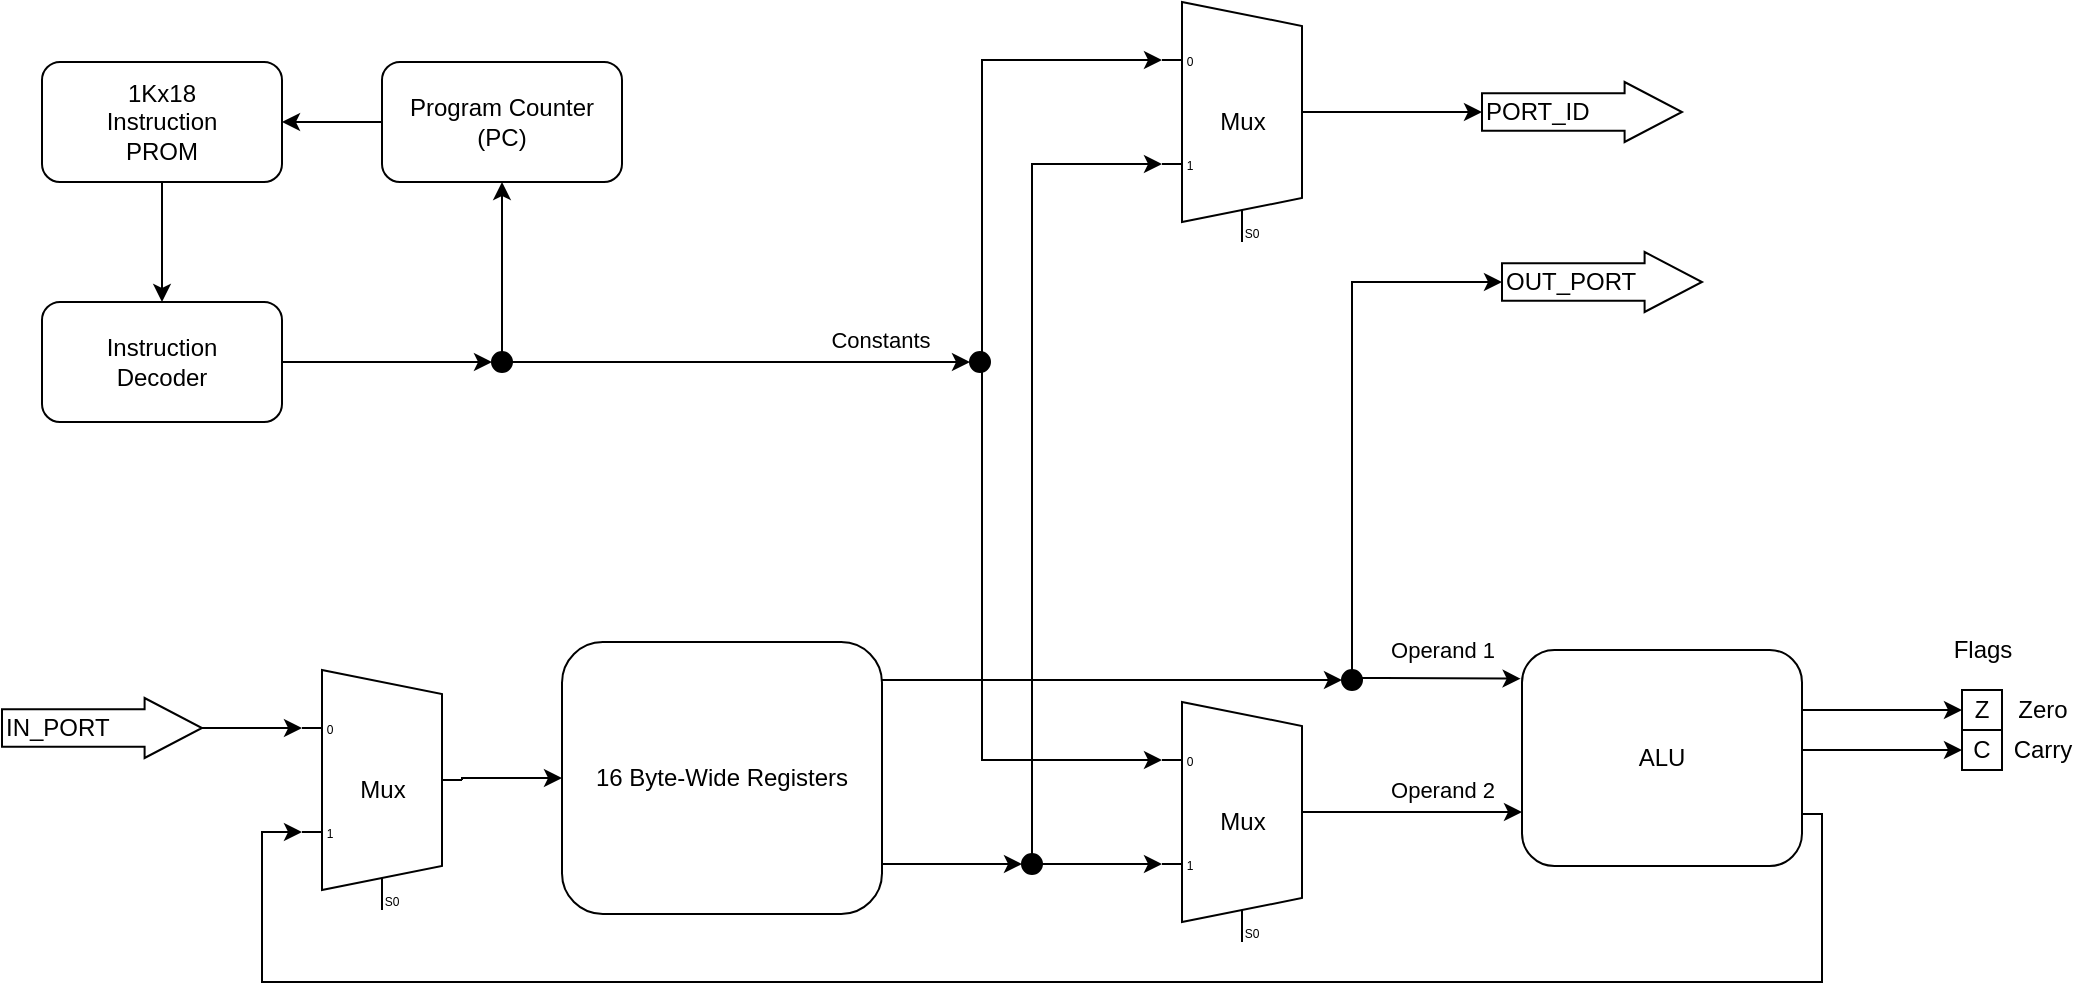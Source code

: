 <mxfile version="13.0.3" type="device"><diagram name="Page-1" id="7e0a89b8-554c-2b80-1dc8-d5c74ca68de4"><mxGraphModel dx="1718" dy="985" grid="1" gridSize="10" guides="1" tooltips="1" connect="1" arrows="1" fold="1" page="1" pageScale="1" pageWidth="1100" pageHeight="850" background="#ffffff" math="0" shadow="0"><root><mxCell id="0"/><mxCell id="1" parent="0"/><mxCell id="6MF3rGQGA5snGvqIxxNK-12" style="edgeStyle=orthogonalEdgeStyle;rounded=0;orthogonalLoop=1;jettySize=auto;html=1;" edge="1" parent="1" source="6MF3rGQGA5snGvqIxxNK-8" target="6MF3rGQGA5snGvqIxxNK-10"><mxGeometry relative="1" as="geometry"/></mxCell><mxCell id="6MF3rGQGA5snGvqIxxNK-8" value="1Kx18&lt;br&gt;Instruction&lt;br&gt;PROM" style="rounded=1;whiteSpace=wrap;html=1;" vertex="1" parent="1"><mxGeometry x="40" y="40" width="120" height="60" as="geometry"/></mxCell><mxCell id="6MF3rGQGA5snGvqIxxNK-11" style="edgeStyle=orthogonalEdgeStyle;rounded=0;orthogonalLoop=1;jettySize=auto;html=1;" edge="1" parent="1" source="6MF3rGQGA5snGvqIxxNK-9" target="6MF3rGQGA5snGvqIxxNK-8"><mxGeometry relative="1" as="geometry"/></mxCell><mxCell id="6MF3rGQGA5snGvqIxxNK-9" value="Program Counter&lt;br&gt;(PC)" style="rounded=1;whiteSpace=wrap;html=1;" vertex="1" parent="1"><mxGeometry x="210" y="40" width="120" height="60" as="geometry"/></mxCell><mxCell id="6MF3rGQGA5snGvqIxxNK-39" style="edgeStyle=orthogonalEdgeStyle;rounded=0;orthogonalLoop=1;jettySize=auto;html=1;fillColor=#ffffff;" edge="1" parent="1" source="6MF3rGQGA5snGvqIxxNK-10" target="6MF3rGQGA5snGvqIxxNK-37"><mxGeometry relative="1" as="geometry"/></mxCell><mxCell id="6MF3rGQGA5snGvqIxxNK-10" value="Instruction&lt;br&gt;Decoder" style="rounded=1;whiteSpace=wrap;html=1;" vertex="1" parent="1"><mxGeometry x="40" y="160" width="120" height="60" as="geometry"/></mxCell><mxCell id="6MF3rGQGA5snGvqIxxNK-49" style="edgeStyle=orthogonalEdgeStyle;rounded=0;orthogonalLoop=1;jettySize=auto;html=1;fillColor=#ffffff;" edge="1" parent="1" source="6MF3rGQGA5snGvqIxxNK-14" target="6MF3rGQGA5snGvqIxxNK-47"><mxGeometry relative="1" as="geometry"><Array as="points"><mxPoint x="480" y="441"/><mxPoint x="480" y="441"/></Array></mxGeometry></mxCell><mxCell id="6MF3rGQGA5snGvqIxxNK-52" style="edgeStyle=orthogonalEdgeStyle;rounded=0;orthogonalLoop=1;jettySize=auto;html=1;fillColor=#ffffff;entryX=0;entryY=0.5;entryDx=0;entryDy=0;" edge="1" parent="1" source="6MF3rGQGA5snGvqIxxNK-14" target="6MF3rGQGA5snGvqIxxNK-48"><mxGeometry relative="1" as="geometry"><mxPoint x="650" y="200" as="targetPoint"/><Array as="points"><mxPoint x="570" y="349"/><mxPoint x="570" y="349"/></Array></mxGeometry></mxCell><mxCell id="6MF3rGQGA5snGvqIxxNK-14" value="16 Byte-Wide Registers" style="rounded=1;whiteSpace=wrap;html=1;" vertex="1" parent="1"><mxGeometry x="300" y="330" width="160" height="136" as="geometry"/></mxCell><mxCell id="6MF3rGQGA5snGvqIxxNK-19" style="edgeStyle=orthogonalEdgeStyle;rounded=0;orthogonalLoop=1;jettySize=auto;html=1;fillColor=#ffffff;entryX=0;entryY=0.217;entryDx=0;entryDy=3;entryPerimeter=0;" edge="1" parent="1" source="6MF3rGQGA5snGvqIxxNK-18" target="6MF3rGQGA5snGvqIxxNK-25"><mxGeometry relative="1" as="geometry"/></mxCell><mxCell id="6MF3rGQGA5snGvqIxxNK-18" value="IN_PORT" style="shape=singleArrow;whiteSpace=wrap;html=1;arrowWidth=0.629;arrowSize=0.287;align=left;" vertex="1" parent="1"><mxGeometry x="20" y="358" width="100" height="30" as="geometry"/></mxCell><mxCell id="6MF3rGQGA5snGvqIxxNK-20" value="PORT_ID" style="shape=singleArrow;whiteSpace=wrap;html=1;arrowWidth=0.629;arrowSize=0.287;align=left;" vertex="1" parent="1"><mxGeometry x="760" y="50" width="100" height="30" as="geometry"/></mxCell><mxCell id="6MF3rGQGA5snGvqIxxNK-21" value="OUT_PORT" style="shape=singleArrow;whiteSpace=wrap;html=1;arrowWidth=0.629;arrowSize=0.287;align=left;" vertex="1" parent="1"><mxGeometry x="770" y="135" width="100" height="30" as="geometry"/></mxCell><mxCell id="6MF3rGQGA5snGvqIxxNK-23" style="edgeStyle=orthogonalEdgeStyle;rounded=0;orthogonalLoop=1;jettySize=auto;html=1;exitX=1;exitY=0.5;exitDx=0;exitDy=-5;exitPerimeter=0;fillColor=#ffffff;" edge="1" parent="1" source="6MF3rGQGA5snGvqIxxNK-22" target="6MF3rGQGA5snGvqIxxNK-20"><mxGeometry relative="1" as="geometry"/></mxCell><mxCell id="6MF3rGQGA5snGvqIxxNK-22" value="Mux" style="shadow=0;dashed=0;align=center;html=1;strokeWidth=1;shape=mxgraph.electrical.abstract.mux2;" vertex="1" parent="1"><mxGeometry x="600" y="10" width="80" height="120" as="geometry"/></mxCell><mxCell id="6MF3rGQGA5snGvqIxxNK-27" style="edgeStyle=orthogonalEdgeStyle;rounded=0;orthogonalLoop=1;jettySize=auto;html=1;exitX=1;exitY=0.5;exitDx=0;exitDy=-5;exitPerimeter=0;fillColor=#ffffff;entryX=0;entryY=0.5;entryDx=0;entryDy=0;" edge="1" parent="1" source="6MF3rGQGA5snGvqIxxNK-25" target="6MF3rGQGA5snGvqIxxNK-14"><mxGeometry relative="1" as="geometry"><mxPoint x="260.0" y="393" as="targetPoint"/><Array as="points"><mxPoint x="250" y="398"/></Array></mxGeometry></mxCell><mxCell id="6MF3rGQGA5snGvqIxxNK-25" value="Mux" style="shadow=0;dashed=0;align=center;html=1;strokeWidth=1;shape=mxgraph.electrical.abstract.mux2;" vertex="1" parent="1"><mxGeometry x="170" y="344" width="80" height="120" as="geometry"/></mxCell><mxCell id="6MF3rGQGA5snGvqIxxNK-31" style="edgeStyle=orthogonalEdgeStyle;rounded=0;orthogonalLoop=1;jettySize=auto;html=1;exitX=1;exitY=0.5;exitDx=0;exitDy=0;fillColor=#ffffff;entryX=0;entryY=0.65;entryDx=0;entryDy=3;entryPerimeter=0;" edge="1" parent="1" target="6MF3rGQGA5snGvqIxxNK-25"><mxGeometry relative="1" as="geometry"><mxPoint x="920" y="412" as="sourcePoint"/><mxPoint x="190" y="468" as="targetPoint"/><Array as="points"><mxPoint x="920" y="416"/><mxPoint x="930" y="416"/><mxPoint x="930" y="500"/><mxPoint x="150" y="500"/><mxPoint x="150" y="425"/></Array></mxGeometry></mxCell><mxCell id="6MF3rGQGA5snGvqIxxNK-35" style="edgeStyle=orthogonalEdgeStyle;rounded=0;orthogonalLoop=1;jettySize=auto;html=1;exitX=1;exitY=0.5;exitDx=0;exitDy=-5;exitPerimeter=0;entryX=0;entryY=0.75;entryDx=0;entryDy=0;fillColor=#ffffff;" edge="1" parent="1" source="6MF3rGQGA5snGvqIxxNK-28" target="6MF3rGQGA5snGvqIxxNK-34"><mxGeometry relative="1" as="geometry"/></mxCell><mxCell id="6MF3rGQGA5snGvqIxxNK-56" value="Operand 2" style="edgeLabel;html=1;align=center;verticalAlign=middle;resizable=0;points=[];" vertex="1" connectable="0" parent="6MF3rGQGA5snGvqIxxNK-35"><mxGeometry x="0.201" y="1" relative="1" as="geometry"><mxPoint y="-10" as="offset"/></mxGeometry></mxCell><mxCell id="6MF3rGQGA5snGvqIxxNK-28" value="Mux" style="shadow=0;dashed=0;align=center;html=1;strokeWidth=1;shape=mxgraph.electrical.abstract.mux2;" vertex="1" parent="1"><mxGeometry x="600" y="360" width="80" height="120" as="geometry"/></mxCell><mxCell id="6MF3rGQGA5snGvqIxxNK-58" style="edgeStyle=orthogonalEdgeStyle;rounded=0;orthogonalLoop=1;jettySize=auto;html=1;fillColor=#ffffff;entryX=0;entryY=0.5;entryDx=0;entryDy=0;" edge="1" parent="1" source="6MF3rGQGA5snGvqIxxNK-34" target="6MF3rGQGA5snGvqIxxNK-60"><mxGeometry relative="1" as="geometry"><mxPoint x="980" y="388" as="targetPoint"/><Array as="points"><mxPoint x="940" y="364"/><mxPoint x="940" y="364"/></Array></mxGeometry></mxCell><mxCell id="6MF3rGQGA5snGvqIxxNK-64" style="edgeStyle=orthogonalEdgeStyle;rounded=0;orthogonalLoop=1;jettySize=auto;html=1;fillColor=#ffffff;" edge="1" parent="1" source="6MF3rGQGA5snGvqIxxNK-34" target="6MF3rGQGA5snGvqIxxNK-62"><mxGeometry relative="1" as="geometry"><Array as="points"><mxPoint x="940" y="384"/><mxPoint x="940" y="384"/></Array></mxGeometry></mxCell><mxCell id="6MF3rGQGA5snGvqIxxNK-34" value="ALU" style="rounded=1;whiteSpace=wrap;html=1;" vertex="1" parent="1"><mxGeometry x="780" y="334" width="140" height="108" as="geometry"/></mxCell><mxCell id="6MF3rGQGA5snGvqIxxNK-40" style="edgeStyle=orthogonalEdgeStyle;rounded=0;orthogonalLoop=1;jettySize=auto;html=1;fillColor=#ffffff;" edge="1" parent="1" source="6MF3rGQGA5snGvqIxxNK-37" target="6MF3rGQGA5snGvqIxxNK-9"><mxGeometry relative="1" as="geometry"/></mxCell><mxCell id="6MF3rGQGA5snGvqIxxNK-43" style="edgeStyle=orthogonalEdgeStyle;rounded=0;orthogonalLoop=1;jettySize=auto;html=1;fillColor=#ffffff;" edge="1" parent="1" source="6MF3rGQGA5snGvqIxxNK-37" target="6MF3rGQGA5snGvqIxxNK-42"><mxGeometry relative="1" as="geometry"/></mxCell><mxCell id="6MF3rGQGA5snGvqIxxNK-57" value="Constants" style="edgeLabel;html=1;align=center;verticalAlign=middle;resizable=0;points=[];" vertex="1" connectable="0" parent="6MF3rGQGA5snGvqIxxNK-43"><mxGeometry x="0.7" y="-2" relative="1" as="geometry"><mxPoint x="-10.52" y="-13" as="offset"/></mxGeometry></mxCell><mxCell id="6MF3rGQGA5snGvqIxxNK-37" value="" style="ellipse;whiteSpace=wrap;html=1;aspect=fixed;fillColor=#000000;" vertex="1" parent="1"><mxGeometry x="265" y="185" width="10" height="10" as="geometry"/></mxCell><mxCell id="6MF3rGQGA5snGvqIxxNK-44" style="edgeStyle=orthogonalEdgeStyle;rounded=0;orthogonalLoop=1;jettySize=auto;html=1;entryX=0;entryY=0.217;entryDx=0;entryDy=3;entryPerimeter=0;fillColor=#ffffff;" edge="1" parent="1" source="6MF3rGQGA5snGvqIxxNK-42" target="6MF3rGQGA5snGvqIxxNK-22"><mxGeometry relative="1" as="geometry"><Array as="points"><mxPoint x="510" y="39"/></Array></mxGeometry></mxCell><mxCell id="6MF3rGQGA5snGvqIxxNK-46" style="edgeStyle=orthogonalEdgeStyle;rounded=0;orthogonalLoop=1;jettySize=auto;html=1;entryX=0;entryY=0.217;entryDx=0;entryDy=3;entryPerimeter=0;fillColor=#ffffff;" edge="1" parent="1" source="6MF3rGQGA5snGvqIxxNK-42" target="6MF3rGQGA5snGvqIxxNK-28"><mxGeometry relative="1" as="geometry"><Array as="points"><mxPoint x="510" y="389"/></Array></mxGeometry></mxCell><mxCell id="6MF3rGQGA5snGvqIxxNK-42" value="" style="ellipse;whiteSpace=wrap;html=1;aspect=fixed;fillColor=#000000;" vertex="1" parent="1"><mxGeometry x="504" y="185" width="10" height="10" as="geometry"/></mxCell><mxCell id="6MF3rGQGA5snGvqIxxNK-50" style="edgeStyle=orthogonalEdgeStyle;rounded=0;orthogonalLoop=1;jettySize=auto;html=1;entryX=0;entryY=0.65;entryDx=0;entryDy=3;entryPerimeter=0;fillColor=#ffffff;" edge="1" parent="1" source="6MF3rGQGA5snGvqIxxNK-47" target="6MF3rGQGA5snGvqIxxNK-28"><mxGeometry relative="1" as="geometry"/></mxCell><mxCell id="6MF3rGQGA5snGvqIxxNK-51" style="edgeStyle=orthogonalEdgeStyle;rounded=0;orthogonalLoop=1;jettySize=auto;html=1;fillColor=#ffffff;entryX=0;entryY=0.65;entryDx=0;entryDy=3;entryPerimeter=0;" edge="1" parent="1" source="6MF3rGQGA5snGvqIxxNK-47" target="6MF3rGQGA5snGvqIxxNK-22"><mxGeometry relative="1" as="geometry"><mxPoint x="550" y="180" as="targetPoint"/><Array as="points"><mxPoint x="535" y="91"/></Array></mxGeometry></mxCell><mxCell id="6MF3rGQGA5snGvqIxxNK-47" value="" style="ellipse;whiteSpace=wrap;html=1;aspect=fixed;fillColor=#000000;" vertex="1" parent="1"><mxGeometry x="530" y="436" width="10" height="10" as="geometry"/></mxCell><mxCell id="6MF3rGQGA5snGvqIxxNK-53" style="edgeStyle=orthogonalEdgeStyle;rounded=0;orthogonalLoop=1;jettySize=auto;html=1;entryX=0;entryY=0.5;entryDx=0;entryDy=0;entryPerimeter=0;fillColor=#ffffff;" edge="1" parent="1" source="6MF3rGQGA5snGvqIxxNK-48" target="6MF3rGQGA5snGvqIxxNK-21"><mxGeometry relative="1" as="geometry"><Array as="points"><mxPoint x="695" y="150"/></Array></mxGeometry></mxCell><mxCell id="6MF3rGQGA5snGvqIxxNK-54" style="edgeStyle=orthogonalEdgeStyle;rounded=0;orthogonalLoop=1;jettySize=auto;html=1;entryX=-0.005;entryY=0.142;entryDx=0;entryDy=0;fillColor=#ffffff;entryPerimeter=0;exitX=1;exitY=0.5;exitDx=0;exitDy=0;" edge="1" parent="1" source="6MF3rGQGA5snGvqIxxNK-48"><mxGeometry relative="1" as="geometry"><mxPoint x="600" y="330" as="sourcePoint"/><mxPoint x="779.3" y="348.336" as="targetPoint"/><Array as="points"><mxPoint x="700" y="348"/><mxPoint x="710" y="348"/></Array></mxGeometry></mxCell><mxCell id="6MF3rGQGA5snGvqIxxNK-55" value="Operand 1" style="edgeLabel;html=1;align=center;verticalAlign=middle;resizable=0;points=[];" vertex="1" connectable="0" parent="6MF3rGQGA5snGvqIxxNK-54"><mxGeometry x="0.658" y="2" relative="1" as="geometry"><mxPoint x="-25.68" y="-12.27" as="offset"/></mxGeometry></mxCell><mxCell id="6MF3rGQGA5snGvqIxxNK-48" value="" style="ellipse;whiteSpace=wrap;html=1;aspect=fixed;fillColor=#000000;" vertex="1" parent="1"><mxGeometry x="690" y="344" width="10" height="10" as="geometry"/></mxCell><mxCell id="6MF3rGQGA5snGvqIxxNK-59" value="Flags" style="text;html=1;align=center;verticalAlign=middle;resizable=0;points=[];autosize=1;" vertex="1" parent="1"><mxGeometry x="990" y="324" width="40" height="20" as="geometry"/></mxCell><mxCell id="6MF3rGQGA5snGvqIxxNK-60" value="Z" style="rounded=0;whiteSpace=wrap;html=1;" vertex="1" parent="1"><mxGeometry x="1000" y="354" width="20" height="20" as="geometry"/></mxCell><mxCell id="6MF3rGQGA5snGvqIxxNK-61" value="Zero" style="text;html=1;align=center;verticalAlign=middle;resizable=0;points=[];autosize=1;" vertex="1" parent="1"><mxGeometry x="1020" y="354" width="40" height="20" as="geometry"/></mxCell><mxCell id="6MF3rGQGA5snGvqIxxNK-62" value="C" style="rounded=0;whiteSpace=wrap;html=1;" vertex="1" parent="1"><mxGeometry x="1000" y="374" width="20" height="20" as="geometry"/></mxCell><mxCell id="6MF3rGQGA5snGvqIxxNK-63" value="Carry" style="text;html=1;align=center;verticalAlign=middle;resizable=0;points=[];autosize=1;" vertex="1" parent="1"><mxGeometry x="1020" y="374" width="40" height="20" as="geometry"/></mxCell></root></mxGraphModel></diagram></mxfile>